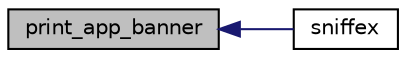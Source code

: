 digraph "print_app_banner"
{
  edge [fontname="Helvetica",fontsize="10",labelfontname="Helvetica",labelfontsize="10"];
  node [fontname="Helvetica",fontsize="10",shape=record];
  rankdir="LR";
  Node1 [label="print_app_banner",height=0.2,width=0.4,color="black", fillcolor="grey75", style="filled", fontcolor="black"];
  Node1 -> Node2 [dir="back",color="midnightblue",fontsize="10",style="solid"];
  Node2 [label="sniffex",height=0.2,width=0.4,color="black", fillcolor="white", style="filled",URL="$sniffex_8h.html#a42e04619c44d9eed0e50396238f710d6"];
}
